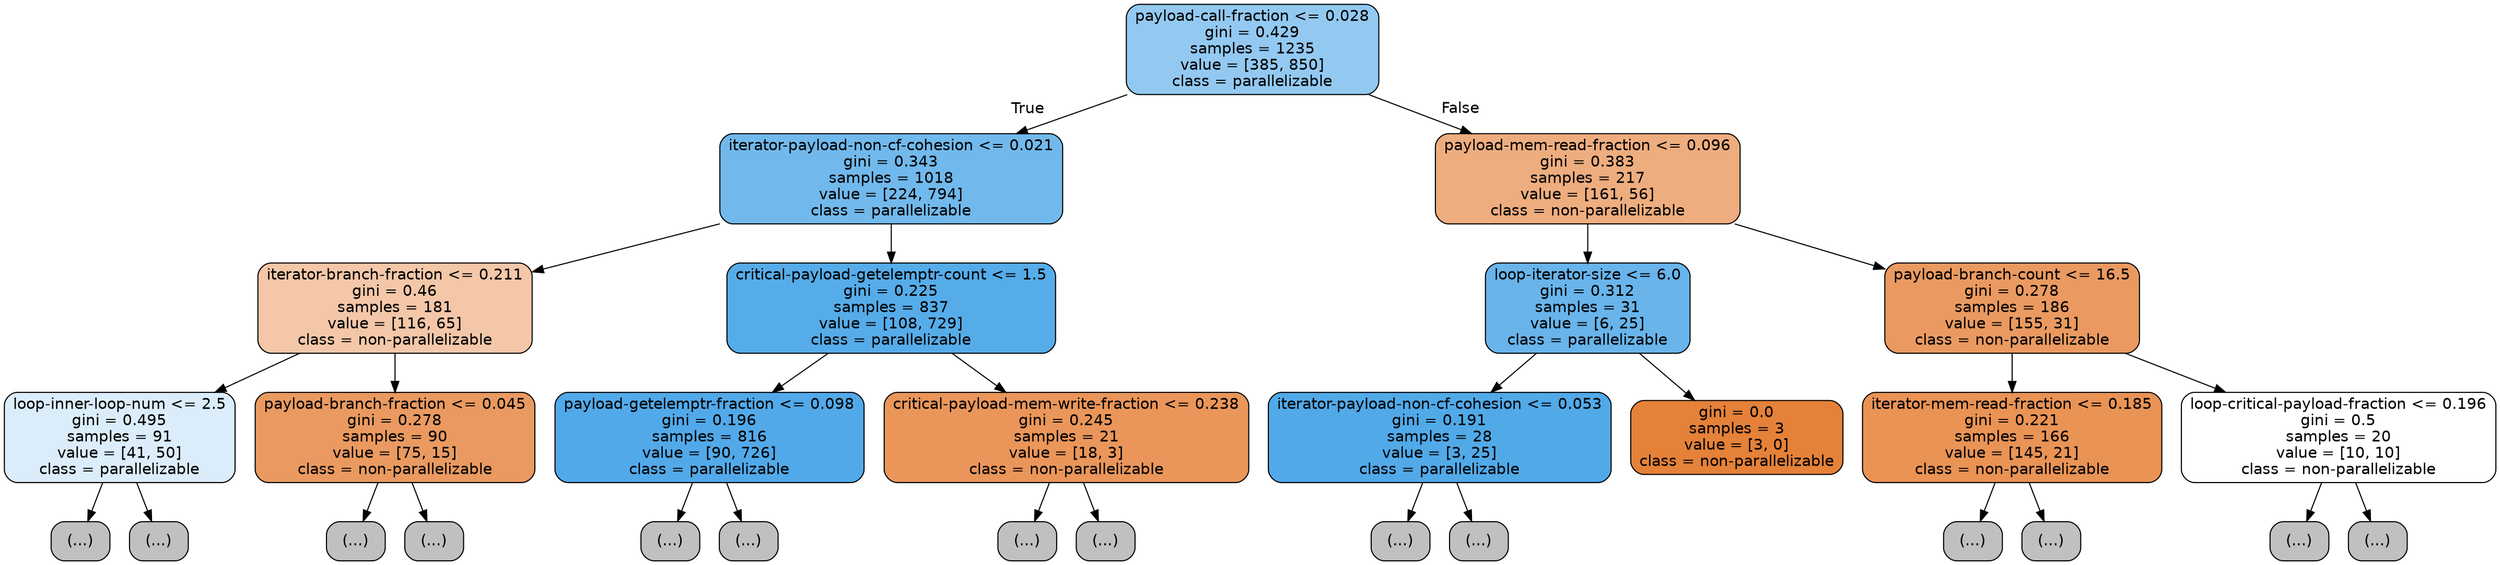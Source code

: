 digraph Tree {
node [shape=box, style="filled, rounded", color="black", fontname=helvetica] ;
edge [fontname=helvetica] ;
0 [label="payload-call-fraction <= 0.028\ngini = 0.429\nsamples = 1235\nvalue = [385, 850]\nclass = parallelizable", fillcolor="#399de58b"] ;
1 [label="iterator-payload-non-cf-cohesion <= 0.021\ngini = 0.343\nsamples = 1018\nvalue = [224, 794]\nclass = parallelizable", fillcolor="#399de5b7"] ;
0 -> 1 [labeldistance=2.5, labelangle=45, headlabel="True"] ;
2 [label="iterator-branch-fraction <= 0.211\ngini = 0.46\nsamples = 181\nvalue = [116, 65]\nclass = non-parallelizable", fillcolor="#e5813970"] ;
1 -> 2 ;
3 [label="loop-inner-loop-num <= 2.5\ngini = 0.495\nsamples = 91\nvalue = [41, 50]\nclass = parallelizable", fillcolor="#399de52e"] ;
2 -> 3 ;
4 [label="(...)", fillcolor="#C0C0C0"] ;
3 -> 4 ;
29 [label="(...)", fillcolor="#C0C0C0"] ;
3 -> 29 ;
34 [label="payload-branch-fraction <= 0.045\ngini = 0.278\nsamples = 90\nvalue = [75, 15]\nclass = non-parallelizable", fillcolor="#e58139cc"] ;
2 -> 34 ;
35 [label="(...)", fillcolor="#C0C0C0"] ;
34 -> 35 ;
36 [label="(...)", fillcolor="#C0C0C0"] ;
34 -> 36 ;
51 [label="critical-payload-getelemptr-count <= 1.5\ngini = 0.225\nsamples = 837\nvalue = [108, 729]\nclass = parallelizable", fillcolor="#399de5d9"] ;
1 -> 51 ;
52 [label="payload-getelemptr-fraction <= 0.098\ngini = 0.196\nsamples = 816\nvalue = [90, 726]\nclass = parallelizable", fillcolor="#399de5df"] ;
51 -> 52 ;
53 [label="(...)", fillcolor="#C0C0C0"] ;
52 -> 53 ;
54 [label="(...)", fillcolor="#C0C0C0"] ;
52 -> 54 ;
175 [label="critical-payload-mem-write-fraction <= 0.238\ngini = 0.245\nsamples = 21\nvalue = [18, 3]\nclass = non-parallelizable", fillcolor="#e58139d4"] ;
51 -> 175 ;
176 [label="(...)", fillcolor="#C0C0C0"] ;
175 -> 176 ;
181 [label="(...)", fillcolor="#C0C0C0"] ;
175 -> 181 ;
182 [label="payload-mem-read-fraction <= 0.096\ngini = 0.383\nsamples = 217\nvalue = [161, 56]\nclass = non-parallelizable", fillcolor="#e58139a6"] ;
0 -> 182 [labeldistance=2.5, labelangle=-45, headlabel="False"] ;
183 [label="loop-iterator-size <= 6.0\ngini = 0.312\nsamples = 31\nvalue = [6, 25]\nclass = parallelizable", fillcolor="#399de5c2"] ;
182 -> 183 ;
184 [label="iterator-payload-non-cf-cohesion <= 0.053\ngini = 0.191\nsamples = 28\nvalue = [3, 25]\nclass = parallelizable", fillcolor="#399de5e0"] ;
183 -> 184 ;
185 [label="(...)", fillcolor="#C0C0C0"] ;
184 -> 185 ;
188 [label="(...)", fillcolor="#C0C0C0"] ;
184 -> 188 ;
189 [label="gini = 0.0\nsamples = 3\nvalue = [3, 0]\nclass = non-parallelizable", fillcolor="#e58139ff"] ;
183 -> 189 ;
190 [label="payload-branch-count <= 16.5\ngini = 0.278\nsamples = 186\nvalue = [155, 31]\nclass = non-parallelizable", fillcolor="#e58139cc"] ;
182 -> 190 ;
191 [label="iterator-mem-read-fraction <= 0.185\ngini = 0.221\nsamples = 166\nvalue = [145, 21]\nclass = non-parallelizable", fillcolor="#e58139da"] ;
190 -> 191 ;
192 [label="(...)", fillcolor="#C0C0C0"] ;
191 -> 192 ;
217 [label="(...)", fillcolor="#C0C0C0"] ;
191 -> 217 ;
228 [label="loop-critical-payload-fraction <= 0.196\ngini = 0.5\nsamples = 20\nvalue = [10, 10]\nclass = non-parallelizable", fillcolor="#e5813900"] ;
190 -> 228 ;
229 [label="(...)", fillcolor="#C0C0C0"] ;
228 -> 229 ;
236 [label="(...)", fillcolor="#C0C0C0"] ;
228 -> 236 ;
}